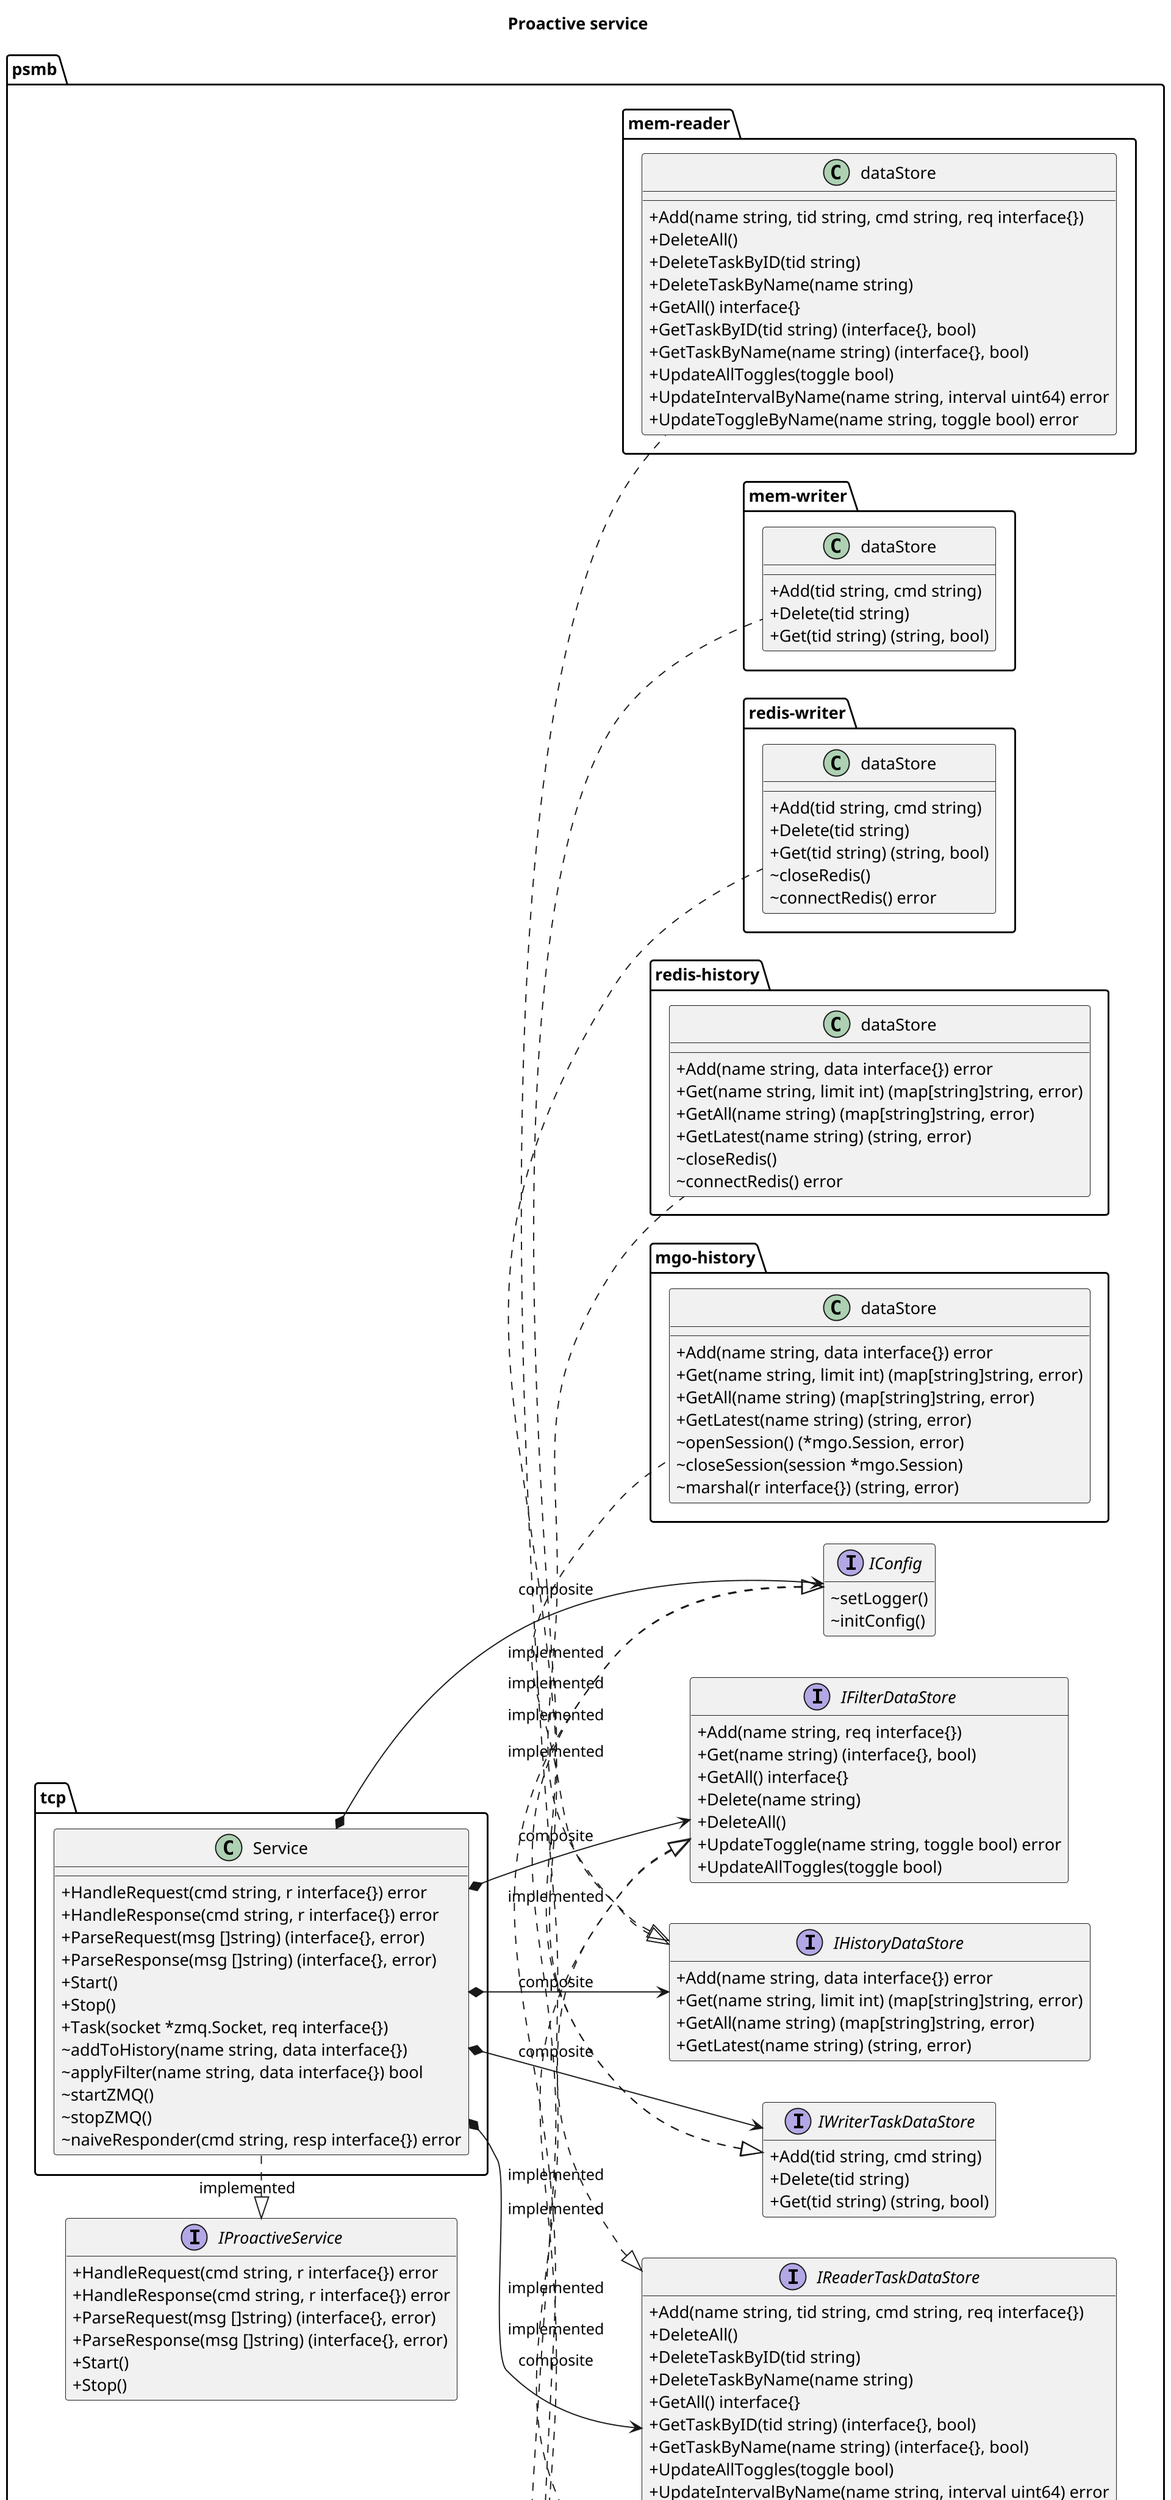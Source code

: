 @startuml

set namespaceSeparator /
scale 1920 width

title Proactive service

skinparam classAttributeIconSize 0

' implemented
"psmb/IReaderTaskDataStore" <|. "psmb/mem-reader/dataStore" : implemented
"psmb/IWriterTaskDataStore" <|. "psmb/mem-writer/dataStore" : implemented
"psmb/IWriterTaskDataStore" <|. "psmb/redis-writer/dataStore" : implemented
"psmb/IHistoryDataStore" <|. "psmb/redis-history/dataStore" : implemented
"psmb/IHistoryDataStore" <|. "psmb/mgo-history/dataStore" : implemented
"psmb/IProactiveService" <|. "psmb/tcp/Service" : implemented
"psmb/IFilterDataStore" <|. "psmb/mem-filter/dataStore" : implemented
"psmb/IFilterDataStore" <|. "psmb/redis-filter/dataStore" : implemented
"psmb/IConfig" <|. "psmb/viper-conf/vConf" : implemented
"psmb/IConfig" <|. "psmb/mini-conf/mConf" : implemented

' composition
"psmb/tcp/Service"  *-->  "psmb/IReaderTaskDataStore" : composite
"psmb/tcp/Service"  *-->  "psmb/IWriterTaskDataStore" : composite
"psmb/tcp/Service"  *-->  "psmb/IHistoryDataStore" : composite
"psmb/tcp/Service"  *-->  "psmb/IFilterDataStore" : composite
"psmb/tcp/Service"  *-->  "psmb/IConfig" : composite


class psmb/redis-writer/dataStore {
    +Add(tid string, cmd string)
    +Delete(tid string)
    +Get(tid string) (string, bool)
    ~closeRedis()
    ~connectRedis() error
}

class psmb/mem-writer/dataStore {
    +Add(tid string, cmd string)
    +Delete(tid string)
    +Get(tid string) (string, bool)
}

class psmb/mem-reader/dataStore {
    +Add(name string, tid string, cmd string, req interface{})
    +DeleteAll()
    +DeleteTaskByID(tid string)
    +DeleteTaskByName(name string)
    +GetAll() interface{}
    +GetTaskByID(tid string) (interface{}, bool)
    +GetTaskByName(name string) (interface{}, bool)
    +UpdateAllToggles(toggle bool)
    +UpdateIntervalByName(name string, interval uint64) error
    +UpdateToggleByName(name string, toggle bool) error
}

class psmb/redis-history/dataStore {
    +Add(name string, data interface{}) error
    +Get(name string, limit int) (map[string]string, error)
    +GetAll(name string) (map[string]string, error)
    +GetLatest(name string) (string, error)
    ~closeRedis()
    ~connectRedis() error
}

class psmb/mgo-history/dataStore {
    +Add(name string, data interface{}) error
    +Get(name string, limit int) (map[string]string, error)
    +GetAll(name string) (map[string]string, error)
    +GetLatest(name string) (string, error)
    ~openSession() (*mgo.Session, error)
    ~closeSession(session *mgo.Session)
    ~marshal(r interface{}) (string, error)
}

class psmb/tcp/Service {
    +HandleRequest(cmd string, r interface{}) error
    +HandleResponse(cmd string, r interface{}) error
    +ParseRequest(msg []string) (interface{}, error)
    +ParseResponse(msg []string) (interface{}, error)
    +Start()
    +Stop()
    +Task(socket *zmq.Socket, req interface{})
    ~addToHistory(name string, data interface{})
    ~applyFilter(name string, data interface{}) bool
    ~startZMQ()
    ~stopZMQ()
    ~naiveResponder(cmd string, resp interface{}) error
}

class psmb/mem-filter/dataStore {
	+Add(name string, req interface{})
	+Get(name string) (interface{}, bool)
	+GetAll() interface{}
	+Delete(name string)
	+DeleteAll()
	+UpdateToggle(name string, toggle bool) error
	+UpdateAllToggles(toggle bool)
}

class psmb/redis-filter/dataStore {
	+Add(name string, req interface{})
	+Get(name string) (interface{}, bool)
	+GetAll() interface{}
	+Delete(name string)
	+DeleteAll()
	+UpdateToggle(name string, toggle bool) error
	+UpdateAllToggles(toggle bool)
    ~closeRedis()
    ~connectRedis() error
}

interface psmb/IHistoryDataStore {
    +Add(name string, data interface{}) error
    +Get(name string, limit int) (map[string]string, error)
    +GetAll(name string) (map[string]string, error)
    +GetLatest(name string) (string, error)
}

interface psmb/IReaderTaskDataStore {
    +Add(name string, tid string, cmd string, req interface{})
    +DeleteAll()
    +DeleteTaskByID(tid string)
    +DeleteTaskByName(name string)
    +GetAll() interface{}
    +GetTaskByID(tid string) (interface{}, bool)
    +GetTaskByName(name string) (interface{}, bool)
    +UpdateAllToggles(toggle bool)
    +UpdateIntervalByName(name string, interval uint64) error
    +UpdateToggleByName(name string, toggle bool) error
}

interface psmb/IFilterDataStore {
	+Add(name string, req interface{})
	+Get(name string) (interface{}, bool)
	+GetAll() interface{}
	+Delete(name string)
	+DeleteAll()
	+UpdateToggle(name string, toggle bool) error
	+UpdateAllToggles(toggle bool)
}

interface psmb/IWriterTaskDataStore {
    +Add(tid string, cmd string)
    +Delete(tid string)
    +Get(tid string) (string, bool)
}

interface psmb/IProactiveService {
    +HandleRequest(cmd string, r interface{}) error
    +HandleResponse(cmd string, r interface{}) error
    +ParseRequest(msg []string) (interface{}, error)
    +ParseResponse(msg []string) (interface{}, error)
    +Start()
    +Stop()
}

interface psmb/IConfig {
    ~setLogger()
	~initConfig()
}

class psmb/viper-conf/vConf {
    ~setLogger()
	~initConfig()
}

class psmb/mini-conf/mConf {
    ~setLogger()
	~initConfig()
}

/'
note top of psmb/IProactiveService : Proactive service contracts
note top of psmb/IWriterTaskDataStore : Writer datastore contracts
note top of psmb/IReaderTaskDataStore : Reader datastore contracts
note top of psmb/IHistoryDataStore : Historian datastore contracts
'/

left to right direction

caption @taka-wang

hide interface fields

@enduml